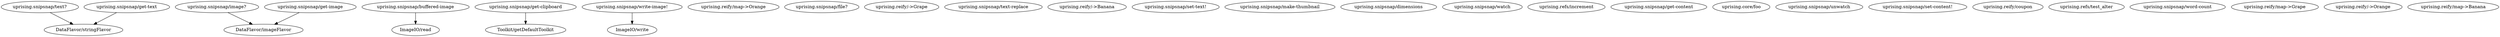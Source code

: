 digraph deps {"uprising.snipsnap/text?" -> "DataFlavor/stringFlavor";
"uprising.snipsnap/get-text" -> "DataFlavor/stringFlavor";
"uprising.snipsnap/image?" -> "DataFlavor/imageFlavor";
"uprising.snipsnap/buffered-image" -> "ImageIO/read";
"uprising.snipsnap/get-image" -> "DataFlavor/imageFlavor";
"uprising.snipsnap/get-clipboard" -> "Toolkit/getDefaultToolkit";
"uprising.snipsnap/write-image!" -> "ImageIO/write";
"uprising.snipsnap/buffered-image"[label="uprising.snipsnap/buffered-image"];
"uprising.reify/map->Orange"[label="uprising.reify/map->Orange"];
"uprising.snipsnap/file?"[label="uprising.snipsnap/file?"];
"uprising.reify/->Grape"[label="uprising.reify/->Grape"];
"uprising.snipsnap/text-replace"[label="uprising.snipsnap/text-replace"];
"uprising.reify/->Banana"[label="uprising.reify/->Banana"];
"uprising.snipsnap/set-text!"[label="uprising.snipsnap/set-text!"];
"uprising.snipsnap/get-text"[label="uprising.snipsnap/get-text"];
"uprising.snipsnap/image?"[label="uprising.snipsnap/image?"];
"uprising.snipsnap/make-thumbnail"[label="uprising.snipsnap/make-thumbnail"];
"uprising.snipsnap/dimensions"[label="uprising.snipsnap/dimensions"];
"ImageIO/read"[label="ImageIO/read"];
"uprising.snipsnap/watch"[label="uprising.snipsnap/watch"];
"DataFlavor/stringFlavor"[label="DataFlavor/stringFlavor"];
"uprising.snipsnap/text?"[label="uprising.snipsnap/text?"];
"ImageIO/write"[label="ImageIO/write"];
"DataFlavor/imageFlavor"[label="DataFlavor/imageFlavor"];
"uprising.refs/increment"[label="uprising.refs/increment"];
"uprising.snipsnap/get-content"[label="uprising.snipsnap/get-content"];
"Toolkit/getDefaultToolkit"[label="Toolkit/getDefaultToolkit"];
"uprising.core/foo"[label="uprising.core/foo"];
"uprising.snipsnap/unwatch"[label="uprising.snipsnap/unwatch"];
"uprising.snipsnap/write-image!"[label="uprising.snipsnap/write-image!"];
"uprising.snipsnap/set-content!"[label="uprising.snipsnap/set-content!"];
"uprising.snipsnap/get-clipboard"[label="uprising.snipsnap/get-clipboard"];
"uprising.reify/coupon"[label="uprising.reify/coupon"];
"uprising.refs/test_alter"[label="uprising.refs/test_alter"];
"uprising.snipsnap/word-count"[label="uprising.snipsnap/word-count"];
"uprising.reify/map->Grape"[label="uprising.reify/map->Grape"];
"uprising.reify/->Orange"[label="uprising.reify/->Orange"];
"uprising.reify/map->Banana"[label="uprising.reify/map->Banana"];
"uprising.snipsnap/get-image"[label="uprising.snipsnap/get-image"];
}